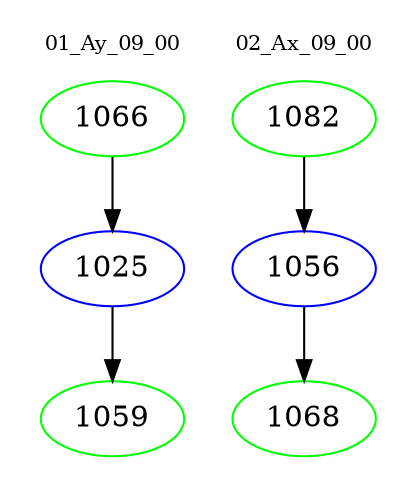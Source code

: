 digraph{
subgraph cluster_0 {
color = white
label = "01_Ay_09_00";
fontsize=10;
T0_1066 [label="1066", color="green"]
T0_1066 -> T0_1025 [color="black"]
T0_1025 [label="1025", color="blue"]
T0_1025 -> T0_1059 [color="black"]
T0_1059 [label="1059", color="green"]
}
subgraph cluster_1 {
color = white
label = "02_Ax_09_00";
fontsize=10;
T1_1082 [label="1082", color="green"]
T1_1082 -> T1_1056 [color="black"]
T1_1056 [label="1056", color="blue"]
T1_1056 -> T1_1068 [color="black"]
T1_1068 [label="1068", color="green"]
}
}
